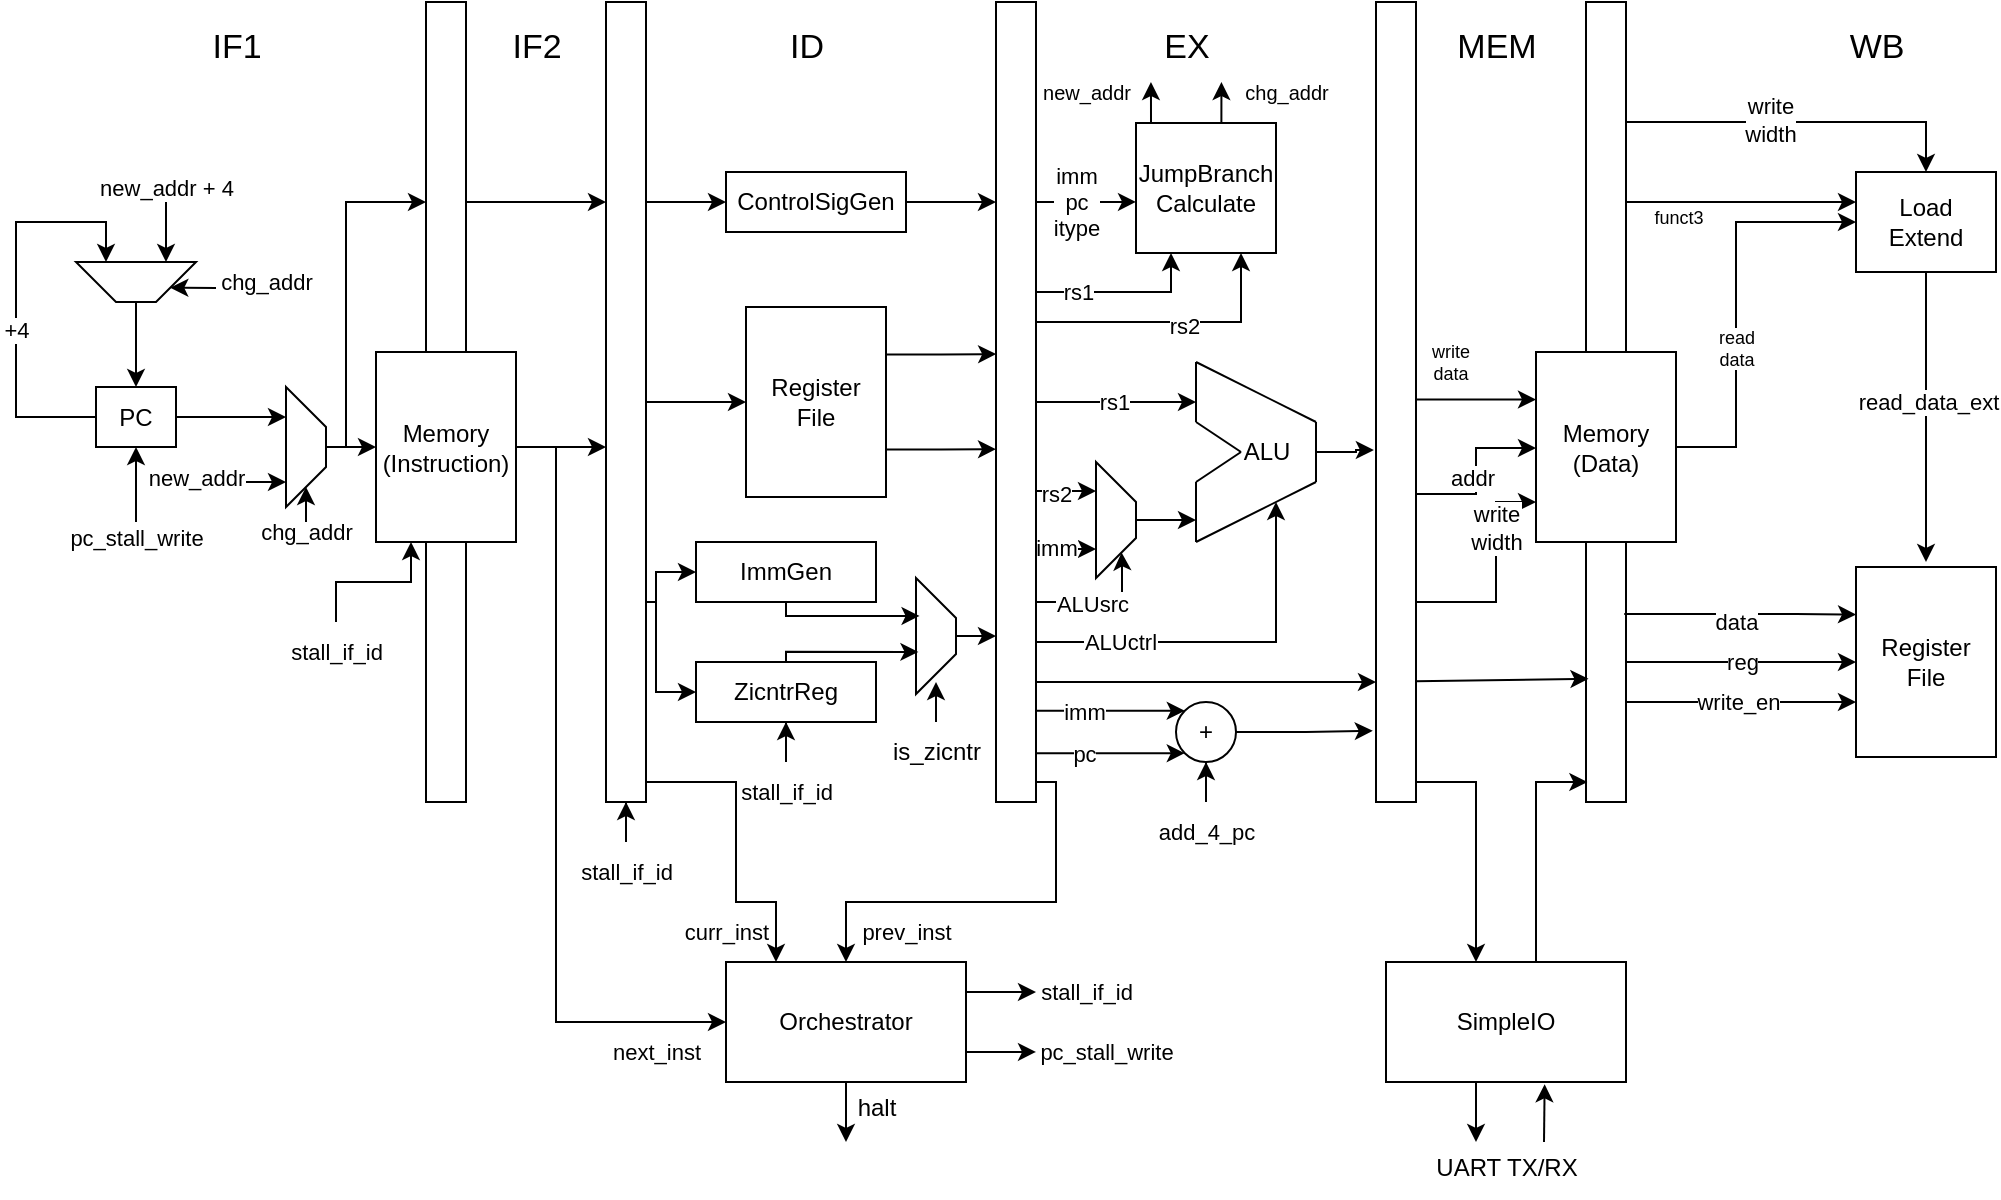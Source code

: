 <mxfile version="24.3.1" type="device" pages="2">
  <diagram name="Page-1" id="x3NtChPYdPju96cAT3KT">
    <mxGraphModel dx="1687" dy="996" grid="1" gridSize="10" guides="1" tooltips="1" connect="1" arrows="1" fold="1" page="1" pageScale="1" pageWidth="1169" pageHeight="827" math="0" shadow="0">
      <root>
        <mxCell id="0" />
        <mxCell id="1" parent="0" />
        <mxCell id="_CwGQs3CNdG5-pA4h3Yu-51" value="" style="rounded=0;whiteSpace=wrap;html=1;" parent="1" vertex="1">
          <mxGeometry x="845" y="160" width="20" height="400" as="geometry" />
        </mxCell>
        <mxCell id="ZFaw2QcTtCGu_48CeDi1-18" style="edgeStyle=orthogonalEdgeStyle;rounded=0;orthogonalLoop=1;jettySize=auto;html=1;exitX=1;exitY=0.25;exitDx=0;exitDy=0;entryX=0;entryY=0.25;entryDx=0;entryDy=0;" parent="1" source="ZFaw2QcTtCGu_48CeDi1-1" target="_CwGQs3CNdG5-pA4h3Yu-46" edge="1">
          <mxGeometry relative="1" as="geometry" />
        </mxCell>
        <mxCell id="ZFaw2QcTtCGu_48CeDi1-1" value="" style="rounded=0;whiteSpace=wrap;html=1;" parent="1" vertex="1">
          <mxGeometry x="265" y="160" width="20" height="400" as="geometry" />
        </mxCell>
        <mxCell id="_CwGQs3CNdG5-pA4h3Yu-5" style="edgeStyle=orthogonalEdgeStyle;rounded=0;orthogonalLoop=1;jettySize=auto;html=1;entryX=0.75;entryY=1;entryDx=0;entryDy=0;" parent="1" source="_CwGQs3CNdG5-pA4h3Yu-2" target="_CwGQs3CNdG5-pA4h3Yu-3" edge="1">
          <mxGeometry relative="1" as="geometry">
            <Array as="points">
              <mxPoint x="60" y="368" />
              <mxPoint x="60" y="270" />
              <mxPoint x="105" y="270" />
            </Array>
          </mxGeometry>
        </mxCell>
        <mxCell id="_CwGQs3CNdG5-pA4h3Yu-6" value="+4" style="edgeLabel;html=1;align=center;verticalAlign=middle;resizable=0;points=[];" parent="_CwGQs3CNdG5-pA4h3Yu-5" vertex="1" connectable="0">
          <mxGeometry x="-0.172" relative="1" as="geometry">
            <mxPoint as="offset" />
          </mxGeometry>
        </mxCell>
        <mxCell id="_CwGQs3CNdG5-pA4h3Yu-17" style="edgeStyle=orthogonalEdgeStyle;rounded=0;orthogonalLoop=1;jettySize=auto;html=1;entryX=0.25;entryY=1;entryDx=0;entryDy=0;" parent="1" source="_CwGQs3CNdG5-pA4h3Yu-2" target="_CwGQs3CNdG5-pA4h3Yu-15" edge="1">
          <mxGeometry relative="1" as="geometry" />
        </mxCell>
        <mxCell id="_CwGQs3CNdG5-pA4h3Yu-2" value="PC" style="rounded=0;whiteSpace=wrap;html=1;" parent="1" vertex="1">
          <mxGeometry x="100" y="352.5" width="40" height="30" as="geometry" />
        </mxCell>
        <mxCell id="_CwGQs3CNdG5-pA4h3Yu-14" style="edgeStyle=orthogonalEdgeStyle;rounded=0;orthogonalLoop=1;jettySize=auto;html=1;entryX=0.5;entryY=0;entryDx=0;entryDy=0;" parent="1" source="_CwGQs3CNdG5-pA4h3Yu-3" target="_CwGQs3CNdG5-pA4h3Yu-2" edge="1">
          <mxGeometry relative="1" as="geometry" />
        </mxCell>
        <mxCell id="_CwGQs3CNdG5-pA4h3Yu-3" value="" style="shape=trapezoid;perimeter=trapezoidPerimeter;whiteSpace=wrap;html=1;fixedSize=1;direction=west;" parent="1" vertex="1">
          <mxGeometry x="90" y="290" width="60" height="20" as="geometry" />
        </mxCell>
        <mxCell id="_CwGQs3CNdG5-pA4h3Yu-10" value="" style="endArrow=classic;html=1;rounded=0;entryX=0.25;entryY=1;entryDx=0;entryDy=0;" parent="1" target="_CwGQs3CNdG5-pA4h3Yu-3" edge="1">
          <mxGeometry width="50" height="50" relative="1" as="geometry">
            <mxPoint x="135" y="260" as="sourcePoint" />
            <mxPoint x="270" y="260" as="targetPoint" />
          </mxGeometry>
        </mxCell>
        <mxCell id="_CwGQs3CNdG5-pA4h3Yu-11" value="&lt;font style=&quot;font-size: 11px;&quot;&gt;new_addr + 4&lt;br&gt;&lt;/font&gt;" style="text;html=1;align=center;verticalAlign=middle;resizable=0;points=[];autosize=1;strokeColor=none;fillColor=none;fontSize=11;" parent="1" vertex="1">
          <mxGeometry x="90" y="238" width="90" height="30" as="geometry" />
        </mxCell>
        <mxCell id="_CwGQs3CNdG5-pA4h3Yu-12" value="" style="endArrow=classic;html=1;rounded=0;entryX=0;entryY=0.25;entryDx=0;entryDy=0;" parent="1" target="_CwGQs3CNdG5-pA4h3Yu-3" edge="1">
          <mxGeometry width="50" height="50" relative="1" as="geometry">
            <mxPoint x="160" y="303" as="sourcePoint" />
            <mxPoint x="270" y="260" as="targetPoint" />
          </mxGeometry>
        </mxCell>
        <mxCell id="_CwGQs3CNdG5-pA4h3Yu-13" value="&lt;font style=&quot;font-size: 11px;&quot;&gt;chg_addr&lt;/font&gt;" style="text;html=1;align=center;verticalAlign=middle;resizable=0;points=[];autosize=1;strokeColor=none;fillColor=none;" parent="1" vertex="1">
          <mxGeometry x="150" y="285" width="70" height="30" as="geometry" />
        </mxCell>
        <mxCell id="n6IRQ1UoZ7Farna6lcFA-17" style="edgeStyle=orthogonalEdgeStyle;rounded=0;orthogonalLoop=1;jettySize=auto;html=1;exitX=0.5;exitY=0;exitDx=0;exitDy=0;" parent="1" source="_CwGQs3CNdG5-pA4h3Yu-15" target="_CwGQs3CNdG5-pA4h3Yu-23" edge="1">
          <mxGeometry relative="1" as="geometry" />
        </mxCell>
        <mxCell id="_CwGQs3CNdG5-pA4h3Yu-15" value="" style="shape=trapezoid;perimeter=trapezoidPerimeter;whiteSpace=wrap;html=1;fixedSize=1;direction=south;" parent="1" vertex="1">
          <mxGeometry x="195" y="352.5" width="20" height="60" as="geometry" />
        </mxCell>
        <mxCell id="_CwGQs3CNdG5-pA4h3Yu-18" value="" style="endArrow=classic;html=1;rounded=0;entryX=1;entryY=0.5;entryDx=0;entryDy=0;" parent="1" target="_CwGQs3CNdG5-pA4h3Yu-15" edge="1">
          <mxGeometry width="50" height="50" relative="1" as="geometry">
            <mxPoint x="205" y="420" as="sourcePoint" />
            <mxPoint x="154.997" y="517.143" as="targetPoint" />
          </mxGeometry>
        </mxCell>
        <mxCell id="_CwGQs3CNdG5-pA4h3Yu-20" value="&lt;font style=&quot;font-size: 11px;&quot;&gt;chg_addr&lt;/font&gt;" style="text;html=1;align=center;verticalAlign=middle;resizable=0;points=[];autosize=1;strokeColor=none;fillColor=none;" parent="1" vertex="1">
          <mxGeometry x="170" y="410" width="70" height="30" as="geometry" />
        </mxCell>
        <mxCell id="_CwGQs3CNdG5-pA4h3Yu-22" value="&lt;font style=&quot;font-size: 11px;&quot;&gt;new_addr&lt;/font&gt;" style="text;html=1;align=center;verticalAlign=middle;resizable=0;points=[];autosize=1;strokeColor=none;fillColor=none;fontSize=11;" parent="1" vertex="1">
          <mxGeometry x="115" y="382.5" width="70" height="30" as="geometry" />
        </mxCell>
        <mxCell id="_CwGQs3CNdG5-pA4h3Yu-53" style="edgeStyle=orthogonalEdgeStyle;rounded=0;orthogonalLoop=1;jettySize=auto;html=1;" parent="1" source="_CwGQs3CNdG5-pA4h3Yu-23" target="_CwGQs3CNdG5-pA4h3Yu-46" edge="1">
          <mxGeometry relative="1" as="geometry">
            <Array as="points">
              <mxPoint x="370" y="383" />
              <mxPoint x="370" y="383" />
            </Array>
          </mxGeometry>
        </mxCell>
        <mxCell id="_CwGQs3CNdG5-pA4h3Yu-54" style="edgeStyle=orthogonalEdgeStyle;rounded=0;orthogonalLoop=1;jettySize=auto;html=1;exitX=1;exitY=0.5;exitDx=0;exitDy=0;entryX=0;entryY=0.5;entryDx=0;entryDy=0;" parent="1" source="_CwGQs3CNdG5-pA4h3Yu-23" target="_CwGQs3CNdG5-pA4h3Yu-52" edge="1">
          <mxGeometry relative="1" as="geometry">
            <Array as="points">
              <mxPoint x="330" y="383" />
              <mxPoint x="330" y="670" />
            </Array>
          </mxGeometry>
        </mxCell>
        <mxCell id="_CwGQs3CNdG5-pA4h3Yu-23" value="&lt;div&gt;Memory&lt;/div&gt;&lt;div&gt;(Instruction)&lt;/div&gt;" style="rounded=0;whiteSpace=wrap;html=1;" parent="1" vertex="1">
          <mxGeometry x="240" y="335" width="70" height="95" as="geometry" />
        </mxCell>
        <mxCell id="_CwGQs3CNdG5-pA4h3Yu-25" value="Register&lt;br&gt;File" style="rounded=0;whiteSpace=wrap;html=1;" parent="1" vertex="1">
          <mxGeometry x="425" y="312.5" width="70" height="95" as="geometry" />
        </mxCell>
        <mxCell id="_CwGQs3CNdG5-pA4h3Yu-26" value="ControlSigGen" style="rounded=0;whiteSpace=wrap;html=1;" parent="1" vertex="1">
          <mxGeometry x="415" y="245" width="90" height="30" as="geometry" />
        </mxCell>
        <mxCell id="_CwGQs3CNdG5-pA4h3Yu-27" value="ImmGen" style="rounded=0;whiteSpace=wrap;html=1;" parent="1" vertex="1">
          <mxGeometry x="400" y="430" width="90" height="30" as="geometry" />
        </mxCell>
        <mxCell id="_CwGQs3CNdG5-pA4h3Yu-38" value="" style="group" parent="1" vertex="1" connectable="0">
          <mxGeometry x="650" y="340" width="60" height="90" as="geometry" />
        </mxCell>
        <mxCell id="_CwGQs3CNdG5-pA4h3Yu-29" value="" style="endArrow=none;html=1;rounded=0;" parent="_CwGQs3CNdG5-pA4h3Yu-38" edge="1">
          <mxGeometry width="50" height="50" relative="1" as="geometry">
            <mxPoint x="4.263e-13" y="90" as="sourcePoint" />
            <mxPoint x="60" y="60" as="targetPoint" />
          </mxGeometry>
        </mxCell>
        <mxCell id="_CwGQs3CNdG5-pA4h3Yu-30" value="" style="endArrow=none;html=1;rounded=0;" parent="_CwGQs3CNdG5-pA4h3Yu-38" edge="1">
          <mxGeometry width="50" height="50" relative="1" as="geometry">
            <mxPoint x="60" y="30" as="sourcePoint" />
            <mxPoint as="targetPoint" />
          </mxGeometry>
        </mxCell>
        <mxCell id="_CwGQs3CNdG5-pA4h3Yu-31" value="" style="endArrow=none;html=1;rounded=0;" parent="_CwGQs3CNdG5-pA4h3Yu-38" edge="1">
          <mxGeometry width="50" height="50" relative="1" as="geometry">
            <mxPoint y="30" as="sourcePoint" />
            <mxPoint x="4.263e-13" as="targetPoint" />
          </mxGeometry>
        </mxCell>
        <mxCell id="_CwGQs3CNdG5-pA4h3Yu-32" value="" style="endArrow=none;html=1;rounded=0;" parent="_CwGQs3CNdG5-pA4h3Yu-38" edge="1">
          <mxGeometry width="50" height="50" relative="1" as="geometry">
            <mxPoint x="4.263e-13" y="90" as="sourcePoint" />
            <mxPoint x="4.263e-13" y="60" as="targetPoint" />
          </mxGeometry>
        </mxCell>
        <mxCell id="_CwGQs3CNdG5-pA4h3Yu-33" value="" style="endArrow=none;html=1;rounded=0;" parent="_CwGQs3CNdG5-pA4h3Yu-38" edge="1">
          <mxGeometry width="50" height="50" relative="1" as="geometry">
            <mxPoint x="60" y="60" as="sourcePoint" />
            <mxPoint x="60" y="30" as="targetPoint" />
          </mxGeometry>
        </mxCell>
        <mxCell id="_CwGQs3CNdG5-pA4h3Yu-34" value="" style="endArrow=none;html=1;rounded=0;" parent="_CwGQs3CNdG5-pA4h3Yu-38" edge="1">
          <mxGeometry width="50" height="50" relative="1" as="geometry">
            <mxPoint x="22.5" y="45" as="sourcePoint" />
            <mxPoint y="30" as="targetPoint" />
          </mxGeometry>
        </mxCell>
        <mxCell id="_CwGQs3CNdG5-pA4h3Yu-35" value="" style="endArrow=none;html=1;rounded=0;" parent="_CwGQs3CNdG5-pA4h3Yu-38" edge="1">
          <mxGeometry width="50" height="50" relative="1" as="geometry">
            <mxPoint y="60" as="sourcePoint" />
            <mxPoint x="22.5" y="45" as="targetPoint" />
          </mxGeometry>
        </mxCell>
        <mxCell id="_CwGQs3CNdG5-pA4h3Yu-40" value="ALU" style="text;html=1;align=center;verticalAlign=middle;resizable=0;points=[];autosize=1;strokeColor=none;fillColor=none;" parent="_CwGQs3CNdG5-pA4h3Yu-38" vertex="1">
          <mxGeometry x="10" y="30" width="50" height="30" as="geometry" />
        </mxCell>
        <mxCell id="_CwGQs3CNdG5-pA4h3Yu-39" value="" style="endArrow=classic;html=1;rounded=0;entryX=0.75;entryY=1;entryDx=0;entryDy=0;" parent="1" edge="1">
          <mxGeometry width="50" height="50" relative="1" as="geometry">
            <mxPoint x="175" y="400" as="sourcePoint" />
            <mxPoint x="195" y="400" as="targetPoint" />
          </mxGeometry>
        </mxCell>
        <mxCell id="_CwGQs3CNdG5-pA4h3Yu-79" style="edgeStyle=orthogonalEdgeStyle;rounded=0;orthogonalLoop=1;jettySize=auto;html=1;" parent="1" source="_CwGQs3CNdG5-pA4h3Yu-41" edge="1">
          <mxGeometry relative="1" as="geometry">
            <mxPoint x="650" y="419.0" as="targetPoint" />
          </mxGeometry>
        </mxCell>
        <mxCell id="_CwGQs3CNdG5-pA4h3Yu-41" value="" style="shape=trapezoid;perimeter=trapezoidPerimeter;whiteSpace=wrap;html=1;fixedSize=1;direction=south;" parent="1" vertex="1">
          <mxGeometry x="600" y="390" width="20" height="58" as="geometry" />
        </mxCell>
        <mxCell id="_CwGQs3CNdG5-pA4h3Yu-143" style="edgeStyle=orthogonalEdgeStyle;rounded=0;orthogonalLoop=1;jettySize=auto;html=1;exitX=0.25;exitY=0;exitDx=0;exitDy=0;" parent="1" source="_CwGQs3CNdG5-pA4h3Yu-42" edge="1">
          <mxGeometry relative="1" as="geometry">
            <mxPoint x="627.476" y="200" as="targetPoint" />
          </mxGeometry>
        </mxCell>
        <mxCell id="_CwGQs3CNdG5-pA4h3Yu-144" style="edgeStyle=orthogonalEdgeStyle;rounded=0;orthogonalLoop=1;jettySize=auto;html=1;exitX=0.75;exitY=0;exitDx=0;exitDy=0;" parent="1" source="_CwGQs3CNdG5-pA4h3Yu-42" edge="1">
          <mxGeometry relative="1" as="geometry">
            <mxPoint x="662.714" y="200" as="targetPoint" />
          </mxGeometry>
        </mxCell>
        <mxCell id="_CwGQs3CNdG5-pA4h3Yu-42" value="JumpBranch&lt;br&gt;Calculate" style="rounded=0;whiteSpace=wrap;html=1;" parent="1" vertex="1">
          <mxGeometry x="620" y="220.5" width="70" height="65" as="geometry" />
        </mxCell>
        <mxCell id="_CwGQs3CNdG5-pA4h3Yu-44" value="Memory&lt;div&gt;(Data)&lt;/div&gt;" style="rounded=0;whiteSpace=wrap;html=1;" parent="1" vertex="1">
          <mxGeometry x="820" y="335" width="70" height="95" as="geometry" />
        </mxCell>
        <mxCell id="_CwGQs3CNdG5-pA4h3Yu-45" value="Register&lt;br&gt;File" style="rounded=0;whiteSpace=wrap;html=1;" parent="1" vertex="1">
          <mxGeometry x="980" y="442.5" width="70" height="95" as="geometry" />
        </mxCell>
        <mxCell id="_CwGQs3CNdG5-pA4h3Yu-62" style="edgeStyle=orthogonalEdgeStyle;rounded=0;orthogonalLoop=1;jettySize=auto;html=1;" parent="1" source="_CwGQs3CNdG5-pA4h3Yu-46" target="_CwGQs3CNdG5-pA4h3Yu-52" edge="1">
          <mxGeometry relative="1" as="geometry">
            <Array as="points">
              <mxPoint x="420" y="550" />
              <mxPoint x="420" y="610" />
              <mxPoint x="440" y="610" />
            </Array>
          </mxGeometry>
        </mxCell>
        <mxCell id="ZFaw2QcTtCGu_48CeDi1-19" style="edgeStyle=orthogonalEdgeStyle;rounded=0;orthogonalLoop=1;jettySize=auto;html=1;exitX=1;exitY=0.25;exitDx=0;exitDy=0;entryX=0;entryY=0.5;entryDx=0;entryDy=0;" parent="1" source="_CwGQs3CNdG5-pA4h3Yu-46" target="_CwGQs3CNdG5-pA4h3Yu-26" edge="1">
          <mxGeometry relative="1" as="geometry" />
        </mxCell>
        <mxCell id="ZFaw2QcTtCGu_48CeDi1-20" style="edgeStyle=orthogonalEdgeStyle;rounded=0;orthogonalLoop=1;jettySize=auto;html=1;exitX=1;exitY=0.5;exitDx=0;exitDy=0;" parent="1" source="_CwGQs3CNdG5-pA4h3Yu-46" target="_CwGQs3CNdG5-pA4h3Yu-25" edge="1">
          <mxGeometry relative="1" as="geometry" />
        </mxCell>
        <mxCell id="ZFaw2QcTtCGu_48CeDi1-24" style="edgeStyle=orthogonalEdgeStyle;rounded=0;orthogonalLoop=1;jettySize=auto;html=1;exitX=1;exitY=0.75;exitDx=0;exitDy=0;" parent="1" source="_CwGQs3CNdG5-pA4h3Yu-46" target="_CwGQs3CNdG5-pA4h3Yu-27" edge="1">
          <mxGeometry relative="1" as="geometry">
            <Array as="points">
              <mxPoint x="380" y="460" />
              <mxPoint x="380" y="445" />
            </Array>
          </mxGeometry>
        </mxCell>
        <mxCell id="ZFaw2QcTtCGu_48CeDi1-25" style="edgeStyle=orthogonalEdgeStyle;rounded=0;orthogonalLoop=1;jettySize=auto;html=1;exitX=1;exitY=0.75;exitDx=0;exitDy=0;entryX=0;entryY=0.5;entryDx=0;entryDy=0;" parent="1" source="_CwGQs3CNdG5-pA4h3Yu-46" target="ZFaw2QcTtCGu_48CeDi1-7" edge="1">
          <mxGeometry relative="1" as="geometry">
            <Array as="points">
              <mxPoint x="380" y="460" />
              <mxPoint x="380" y="505" />
            </Array>
          </mxGeometry>
        </mxCell>
        <mxCell id="_CwGQs3CNdG5-pA4h3Yu-46" value="" style="rounded=0;whiteSpace=wrap;html=1;" parent="1" vertex="1">
          <mxGeometry x="355" y="160" width="20" height="400" as="geometry" />
        </mxCell>
        <mxCell id="_CwGQs3CNdG5-pA4h3Yu-73" style="edgeStyle=orthogonalEdgeStyle;rounded=0;orthogonalLoop=1;jettySize=auto;html=1;" parent="1" source="_CwGQs3CNdG5-pA4h3Yu-47" edge="1">
          <mxGeometry relative="1" as="geometry">
            <mxPoint x="650" y="360" as="targetPoint" />
          </mxGeometry>
        </mxCell>
        <mxCell id="_CwGQs3CNdG5-pA4h3Yu-94" value="rs1" style="edgeLabel;html=1;align=center;verticalAlign=middle;resizable=0;points=[];" parent="_CwGQs3CNdG5-pA4h3Yu-73" vertex="1" connectable="0">
          <mxGeometry x="-0.044" relative="1" as="geometry">
            <mxPoint as="offset" />
          </mxGeometry>
        </mxCell>
        <mxCell id="_CwGQs3CNdG5-pA4h3Yu-77" style="edgeStyle=orthogonalEdgeStyle;rounded=0;orthogonalLoop=1;jettySize=auto;html=1;entryX=0.25;entryY=1;entryDx=0;entryDy=0;" parent="1" source="_CwGQs3CNdG5-pA4h3Yu-47" target="_CwGQs3CNdG5-pA4h3Yu-41" edge="1">
          <mxGeometry relative="1" as="geometry">
            <Array as="points">
              <mxPoint x="580" y="405" />
            </Array>
          </mxGeometry>
        </mxCell>
        <mxCell id="_CwGQs3CNdG5-pA4h3Yu-95" value="rs2" style="edgeLabel;html=1;align=center;verticalAlign=middle;resizable=0;points=[];" parent="_CwGQs3CNdG5-pA4h3Yu-77" vertex="1" connectable="0">
          <mxGeometry x="-0.321" y="-1" relative="1" as="geometry">
            <mxPoint as="offset" />
          </mxGeometry>
        </mxCell>
        <mxCell id="_CwGQs3CNdG5-pA4h3Yu-78" style="edgeStyle=orthogonalEdgeStyle;rounded=0;orthogonalLoop=1;jettySize=auto;html=1;entryX=0.75;entryY=1;entryDx=0;entryDy=0;" parent="1" source="_CwGQs3CNdG5-pA4h3Yu-47" target="_CwGQs3CNdG5-pA4h3Yu-41" edge="1">
          <mxGeometry relative="1" as="geometry">
            <Array as="points">
              <mxPoint x="580" y="434" />
            </Array>
          </mxGeometry>
        </mxCell>
        <mxCell id="_CwGQs3CNdG5-pA4h3Yu-97" value="imm" style="edgeLabel;html=1;align=center;verticalAlign=middle;resizable=0;points=[];" parent="_CwGQs3CNdG5-pA4h3Yu-78" vertex="1" connectable="0">
          <mxGeometry x="-0.321" y="1" relative="1" as="geometry">
            <mxPoint as="offset" />
          </mxGeometry>
        </mxCell>
        <mxCell id="_CwGQs3CNdG5-pA4h3Yu-80" style="edgeStyle=orthogonalEdgeStyle;rounded=0;orthogonalLoop=1;jettySize=auto;html=1;exitX=1;exitY=0.75;exitDx=0;exitDy=0;entryX=1;entryY=0.25;entryDx=0;entryDy=0;" parent="1" source="_CwGQs3CNdG5-pA4h3Yu-47" target="_CwGQs3CNdG5-pA4h3Yu-41" edge="1">
          <mxGeometry relative="1" as="geometry">
            <Array as="points">
              <mxPoint x="613" y="460" />
              <mxPoint x="613" y="440" />
              <mxPoint x="613" y="440" />
            </Array>
          </mxGeometry>
        </mxCell>
        <mxCell id="_CwGQs3CNdG5-pA4h3Yu-99" value="ALUsrc" style="edgeLabel;html=1;align=center;verticalAlign=middle;resizable=0;points=[];" parent="_CwGQs3CNdG5-pA4h3Yu-80" vertex="1" connectable="0">
          <mxGeometry x="-0.593" y="-1" relative="1" as="geometry">
            <mxPoint x="14" as="offset" />
          </mxGeometry>
        </mxCell>
        <mxCell id="_CwGQs3CNdG5-pA4h3Yu-82" style="edgeStyle=orthogonalEdgeStyle;rounded=0;orthogonalLoop=1;jettySize=auto;html=1;exitX=1;exitY=0.75;exitDx=0;exitDy=0;" parent="1" source="_CwGQs3CNdG5-pA4h3Yu-47" edge="1">
          <mxGeometry relative="1" as="geometry">
            <mxPoint x="690" y="410" as="targetPoint" />
            <Array as="points">
              <mxPoint x="560" y="480" />
              <mxPoint x="690" y="480" />
            </Array>
          </mxGeometry>
        </mxCell>
        <mxCell id="_CwGQs3CNdG5-pA4h3Yu-100" value="ALUctrl" style="edgeLabel;html=1;align=center;verticalAlign=middle;resizable=0;points=[];" parent="_CwGQs3CNdG5-pA4h3Yu-82" vertex="1" connectable="0">
          <mxGeometry x="-0.659" relative="1" as="geometry">
            <mxPoint x="43" as="offset" />
          </mxGeometry>
        </mxCell>
        <mxCell id="_CwGQs3CNdG5-pA4h3Yu-83" style="edgeStyle=orthogonalEdgeStyle;rounded=0;orthogonalLoop=1;jettySize=auto;html=1;exitX=1;exitY=0.75;exitDx=0;exitDy=0;entryX=0;entryY=0;entryDx=0;entryDy=0;" parent="1" source="_CwGQs3CNdG5-pA4h3Yu-47" target="_CwGQs3CNdG5-pA4h3Yu-50" edge="1">
          <mxGeometry relative="1" as="geometry">
            <Array as="points">
              <mxPoint x="560" y="514" />
            </Array>
          </mxGeometry>
        </mxCell>
        <mxCell id="_CwGQs3CNdG5-pA4h3Yu-101" value="imm" style="edgeLabel;html=1;align=center;verticalAlign=middle;resizable=0;points=[];" parent="_CwGQs3CNdG5-pA4h3Yu-83" vertex="1" connectable="0">
          <mxGeometry x="0.324" relative="1" as="geometry">
            <mxPoint as="offset" />
          </mxGeometry>
        </mxCell>
        <mxCell id="_CwGQs3CNdG5-pA4h3Yu-84" style="edgeStyle=orthogonalEdgeStyle;rounded=0;orthogonalLoop=1;jettySize=auto;html=1;exitX=1;exitY=0.75;exitDx=0;exitDy=0;entryX=0;entryY=1;entryDx=0;entryDy=0;" parent="1" source="_CwGQs3CNdG5-pA4h3Yu-47" target="_CwGQs3CNdG5-pA4h3Yu-50" edge="1">
          <mxGeometry relative="1" as="geometry">
            <Array as="points">
              <mxPoint x="560" y="536" />
            </Array>
          </mxGeometry>
        </mxCell>
        <mxCell id="_CwGQs3CNdG5-pA4h3Yu-102" value="pc" style="edgeLabel;html=1;align=center;verticalAlign=middle;resizable=0;points=[];" parent="_CwGQs3CNdG5-pA4h3Yu-84" vertex="1" connectable="0">
          <mxGeometry x="0.352" relative="1" as="geometry">
            <mxPoint x="4" as="offset" />
          </mxGeometry>
        </mxCell>
        <mxCell id="_CwGQs3CNdG5-pA4h3Yu-89" style="edgeStyle=orthogonalEdgeStyle;rounded=0;orthogonalLoop=1;jettySize=auto;html=1;exitX=1;exitY=0.25;exitDx=0;exitDy=0;entryX=0.25;entryY=1;entryDx=0;entryDy=0;" parent="1" source="_CwGQs3CNdG5-pA4h3Yu-47" target="_CwGQs3CNdG5-pA4h3Yu-42" edge="1">
          <mxGeometry relative="1" as="geometry">
            <Array as="points">
              <mxPoint x="560" y="305" />
              <mxPoint x="628" y="305" />
            </Array>
          </mxGeometry>
        </mxCell>
        <mxCell id="_CwGQs3CNdG5-pA4h3Yu-92" value="rs1" style="edgeLabel;html=1;align=center;verticalAlign=middle;resizable=0;points=[];" parent="_CwGQs3CNdG5-pA4h3Yu-89" vertex="1" connectable="0">
          <mxGeometry x="0.13" relative="1" as="geometry">
            <mxPoint as="offset" />
          </mxGeometry>
        </mxCell>
        <mxCell id="_CwGQs3CNdG5-pA4h3Yu-90" value="" style="edgeStyle=orthogonalEdgeStyle;rounded=0;orthogonalLoop=1;jettySize=auto;html=1;exitX=1;exitY=0.25;exitDx=0;exitDy=0;entryX=0.75;entryY=1;entryDx=0;entryDy=0;" parent="1" source="_CwGQs3CNdG5-pA4h3Yu-47" target="_CwGQs3CNdG5-pA4h3Yu-42" edge="1">
          <mxGeometry relative="1" as="geometry">
            <Array as="points">
              <mxPoint x="560" y="320" />
              <mxPoint x="663" y="320" />
            </Array>
          </mxGeometry>
        </mxCell>
        <mxCell id="_CwGQs3CNdG5-pA4h3Yu-93" value="rs2" style="edgeLabel;html=1;align=center;verticalAlign=middle;resizable=0;points=[];" parent="_CwGQs3CNdG5-pA4h3Yu-90" vertex="1" connectable="0">
          <mxGeometry x="0.378" y="-2" relative="1" as="geometry">
            <mxPoint x="4" as="offset" />
          </mxGeometry>
        </mxCell>
        <mxCell id="_CwGQs3CNdG5-pA4h3Yu-47" value="" style="rounded=0;whiteSpace=wrap;html=1;" parent="1" vertex="1">
          <mxGeometry x="550" y="160" width="20" height="400" as="geometry" />
        </mxCell>
        <mxCell id="_CwGQs3CNdG5-pA4h3Yu-104" style="edgeStyle=orthogonalEdgeStyle;rounded=0;orthogonalLoop=1;jettySize=auto;html=1;exitX=1;exitY=0.75;exitDx=0;exitDy=0;" parent="1" source="_CwGQs3CNdG5-pA4h3Yu-48" target="_CwGQs3CNdG5-pA4h3Yu-44" edge="1">
          <mxGeometry relative="1" as="geometry">
            <Array as="points">
              <mxPoint x="800" y="460" />
              <mxPoint x="800" y="410" />
            </Array>
          </mxGeometry>
        </mxCell>
        <mxCell id="_CwGQs3CNdG5-pA4h3Yu-117" value="write&lt;br&gt;width" style="edgeLabel;html=1;align=center;verticalAlign=middle;resizable=0;points=[];" parent="_CwGQs3CNdG5-pA4h3Yu-104" vertex="1" connectable="0">
          <mxGeometry x="0.6" y="2" relative="1" as="geometry">
            <mxPoint x="2" y="11" as="offset" />
          </mxGeometry>
        </mxCell>
        <mxCell id="_CwGQs3CNdG5-pA4h3Yu-108" style="edgeStyle=orthogonalEdgeStyle;rounded=0;orthogonalLoop=1;jettySize=auto;html=1;entryX=0;entryY=0.25;entryDx=0;entryDy=0;" parent="1" source="_CwGQs3CNdG5-pA4h3Yu-48" target="_CwGQs3CNdG5-pA4h3Yu-44" edge="1">
          <mxGeometry relative="1" as="geometry">
            <Array as="points">
              <mxPoint x="780" y="359" />
            </Array>
          </mxGeometry>
        </mxCell>
        <mxCell id="_CwGQs3CNdG5-pA4h3Yu-110" value="write&lt;br style=&quot;font-size: 9px;&quot;&gt;data" style="edgeLabel;html=1;align=center;verticalAlign=middle;resizable=0;points=[];fontSize=9;" parent="_CwGQs3CNdG5-pA4h3Yu-108" vertex="1" connectable="0">
          <mxGeometry x="-0.533" y="2" relative="1" as="geometry">
            <mxPoint x="3" y="-17" as="offset" />
          </mxGeometry>
        </mxCell>
        <mxCell id="_CwGQs3CNdG5-pA4h3Yu-109" style="edgeStyle=orthogonalEdgeStyle;rounded=0;orthogonalLoop=1;jettySize=auto;html=1;" parent="1" source="_CwGQs3CNdG5-pA4h3Yu-48" target="_CwGQs3CNdG5-pA4h3Yu-44" edge="1">
          <mxGeometry relative="1" as="geometry">
            <Array as="points">
              <mxPoint x="790" y="406" />
              <mxPoint x="790" y="383" />
            </Array>
          </mxGeometry>
        </mxCell>
        <mxCell id="_CwGQs3CNdG5-pA4h3Yu-111" value="addr" style="edgeLabel;html=1;align=center;verticalAlign=middle;resizable=0;points=[];" parent="_CwGQs3CNdG5-pA4h3Yu-109" vertex="1" connectable="0">
          <mxGeometry x="-0.089" y="2" relative="1" as="geometry">
            <mxPoint as="offset" />
          </mxGeometry>
        </mxCell>
        <mxCell id="n6IRQ1UoZ7Farna6lcFA-4" style="edgeStyle=orthogonalEdgeStyle;rounded=0;orthogonalLoop=1;jettySize=auto;html=1;" parent="1" source="_CwGQs3CNdG5-pA4h3Yu-51" target="n6IRQ1UoZ7Farna6lcFA-1" edge="1">
          <mxGeometry relative="1" as="geometry">
            <Array as="points">
              <mxPoint x="1015" y="220" />
            </Array>
            <mxPoint x="811.16" y="142.6" as="sourcePoint" />
            <mxPoint x="1065" y="168" as="targetPoint" />
          </mxGeometry>
        </mxCell>
        <mxCell id="n6IRQ1UoZ7Farna6lcFA-8" value="write&lt;br&gt;width" style="edgeLabel;html=1;align=center;verticalAlign=middle;resizable=0;points=[];" parent="n6IRQ1UoZ7Farna6lcFA-4" vertex="1" connectable="0">
          <mxGeometry x="-0.183" y="1" relative="1" as="geometry">
            <mxPoint as="offset" />
          </mxGeometry>
        </mxCell>
        <mxCell id="n6IRQ1UoZ7Farna6lcFA-11" style="edgeStyle=orthogonalEdgeStyle;rounded=0;orthogonalLoop=1;jettySize=auto;html=1;" parent="1" source="_CwGQs3CNdG5-pA4h3Yu-51" target="n6IRQ1UoZ7Farna6lcFA-1" edge="1">
          <mxGeometry relative="1" as="geometry">
            <mxPoint x="930" y="150.0" as="sourcePoint" />
            <mxPoint x="1150" y="160" as="targetPoint" />
            <Array as="points">
              <mxPoint x="920" y="260" />
              <mxPoint x="920" y="260" />
            </Array>
          </mxGeometry>
        </mxCell>
        <mxCell id="n6IRQ1UoZ7Farna6lcFA-12" value="funct3" style="edgeLabel;html=1;align=center;verticalAlign=middle;resizable=0;points=[];fontSize=9;" parent="n6IRQ1UoZ7Farna6lcFA-11" vertex="1" connectable="0">
          <mxGeometry x="-0.547" y="1" relative="1" as="geometry">
            <mxPoint y="9" as="offset" />
          </mxGeometry>
        </mxCell>
        <mxCell id="ZFaw2QcTtCGu_48CeDi1-45" style="edgeStyle=orthogonalEdgeStyle;rounded=0;orthogonalLoop=1;jettySize=auto;html=1;" parent="1" source="_CwGQs3CNdG5-pA4h3Yu-48" target="ZFaw2QcTtCGu_48CeDi1-44" edge="1">
          <mxGeometry relative="1" as="geometry">
            <Array as="points">
              <mxPoint x="790" y="550" />
            </Array>
          </mxGeometry>
        </mxCell>
        <mxCell id="_CwGQs3CNdG5-pA4h3Yu-48" value="" style="rounded=0;whiteSpace=wrap;html=1;" parent="1" vertex="1">
          <mxGeometry x="740" y="160" width="20" height="400" as="geometry" />
        </mxCell>
        <mxCell id="_CwGQs3CNdG5-pA4h3Yu-50" value="+" style="ellipse;whiteSpace=wrap;html=1;aspect=fixed;" parent="1" vertex="1">
          <mxGeometry x="640" y="510" width="30" height="30" as="geometry" />
        </mxCell>
        <mxCell id="_CwGQs3CNdG5-pA4h3Yu-112" style="edgeStyle=orthogonalEdgeStyle;rounded=0;orthogonalLoop=1;jettySize=auto;html=1;" parent="1" source="_CwGQs3CNdG5-pA4h3Yu-51" target="_CwGQs3CNdG5-pA4h3Yu-45" edge="1">
          <mxGeometry relative="1" as="geometry">
            <Array as="points">
              <mxPoint x="950" y="510" />
              <mxPoint x="950" y="510" />
            </Array>
          </mxGeometry>
        </mxCell>
        <mxCell id="_CwGQs3CNdG5-pA4h3Yu-113" value="write_en" style="edgeLabel;html=1;align=center;verticalAlign=middle;resizable=0;points=[];" parent="_CwGQs3CNdG5-pA4h3Yu-112" vertex="1" connectable="0">
          <mxGeometry x="-0.053" y="1" relative="1" as="geometry">
            <mxPoint x="1" y="1" as="offset" />
          </mxGeometry>
        </mxCell>
        <mxCell id="_CwGQs3CNdG5-pA4h3Yu-114" style="edgeStyle=orthogonalEdgeStyle;rounded=0;orthogonalLoop=1;jettySize=auto;html=1;" parent="1" source="_CwGQs3CNdG5-pA4h3Yu-51" edge="1">
          <mxGeometry relative="1" as="geometry">
            <Array as="points">
              <mxPoint x="980" y="490" />
            </Array>
            <mxPoint x="980" y="490" as="targetPoint" />
          </mxGeometry>
        </mxCell>
        <mxCell id="_CwGQs3CNdG5-pA4h3Yu-115" value="reg" style="edgeLabel;html=1;align=center;verticalAlign=middle;resizable=0;points=[];" parent="_CwGQs3CNdG5-pA4h3Yu-114" vertex="1" connectable="0">
          <mxGeometry x="0.0" y="-1" relative="1" as="geometry">
            <mxPoint y="-1" as="offset" />
          </mxGeometry>
        </mxCell>
        <mxCell id="_CwGQs3CNdG5-pA4h3Yu-122" style="edgeStyle=orthogonalEdgeStyle;rounded=0;orthogonalLoop=1;jettySize=auto;html=1;entryX=0;entryY=0.25;entryDx=0;entryDy=0;exitX=0.956;exitY=0.765;exitDx=0;exitDy=0;exitPerimeter=0;" parent="1" source="_CwGQs3CNdG5-pA4h3Yu-51" target="_CwGQs3CNdG5-pA4h3Yu-45" edge="1">
          <mxGeometry relative="1" as="geometry">
            <mxPoint x="1000" y="360" as="targetPoint" />
            <Array as="points">
              <mxPoint x="950" y="466" />
              <mxPoint x="950" y="466" />
            </Array>
          </mxGeometry>
        </mxCell>
        <mxCell id="_CwGQs3CNdG5-pA4h3Yu-123" value="data" style="edgeLabel;html=1;align=center;verticalAlign=middle;resizable=0;points=[];" parent="_CwGQs3CNdG5-pA4h3Yu-122" vertex="1" connectable="0">
          <mxGeometry x="-0.035" y="1" relative="1" as="geometry">
            <mxPoint y="5" as="offset" />
          </mxGeometry>
        </mxCell>
        <mxCell id="_CwGQs3CNdG5-pA4h3Yu-120" style="edgeStyle=orthogonalEdgeStyle;rounded=0;orthogonalLoop=1;jettySize=auto;html=1;" parent="1" source="_CwGQs3CNdG5-pA4h3Yu-52" edge="1">
          <mxGeometry relative="1" as="geometry">
            <mxPoint x="475" y="730" as="targetPoint" />
          </mxGeometry>
        </mxCell>
        <mxCell id="RhCOx3ZzH4XK4ioT9CGd-4" style="edgeStyle=orthogonalEdgeStyle;rounded=0;orthogonalLoop=1;jettySize=auto;html=1;exitX=1;exitY=0.25;exitDx=0;exitDy=0;" parent="1" source="_CwGQs3CNdG5-pA4h3Yu-52" edge="1">
          <mxGeometry relative="1" as="geometry">
            <mxPoint x="570.0" y="655.31" as="targetPoint" />
          </mxGeometry>
        </mxCell>
        <mxCell id="RhCOx3ZzH4XK4ioT9CGd-5" style="edgeStyle=orthogonalEdgeStyle;rounded=0;orthogonalLoop=1;jettySize=auto;html=1;exitX=1;exitY=0.75;exitDx=0;exitDy=0;" parent="1" source="_CwGQs3CNdG5-pA4h3Yu-52" edge="1">
          <mxGeometry relative="1" as="geometry">
            <mxPoint x="570.0" y="684.966" as="targetPoint" />
          </mxGeometry>
        </mxCell>
        <mxCell id="_CwGQs3CNdG5-pA4h3Yu-52" value="Orchestrator" style="rounded=0;whiteSpace=wrap;html=1;" parent="1" vertex="1">
          <mxGeometry x="415" y="640" width="120" height="60" as="geometry" />
        </mxCell>
        <mxCell id="ZFaw2QcTtCGu_48CeDi1-17" style="edgeStyle=orthogonalEdgeStyle;rounded=0;orthogonalLoop=1;jettySize=auto;html=1;entryX=0.5;entryY=1;entryDx=0;entryDy=0;" parent="1" source="_CwGQs3CNdG5-pA4h3Yu-56" target="_CwGQs3CNdG5-pA4h3Yu-46" edge="1">
          <mxGeometry relative="1" as="geometry" />
        </mxCell>
        <mxCell id="_CwGQs3CNdG5-pA4h3Yu-56" value="&lt;font style=&quot;font-size: 11px;&quot;&gt;stall_if_id&lt;/font&gt;" style="text;html=1;align=center;verticalAlign=middle;resizable=0;points=[];autosize=1;strokeColor=none;fillColor=none;" parent="1" vertex="1">
          <mxGeometry x="330" y="580" width="70" height="30" as="geometry" />
        </mxCell>
        <mxCell id="_CwGQs3CNdG5-pA4h3Yu-64" value="&lt;font style=&quot;font-size: 11px;&quot;&gt;curr_inst&lt;/font&gt;" style="text;html=1;align=center;verticalAlign=middle;resizable=0;points=[];autosize=1;strokeColor=none;fillColor=none;" parent="1" vertex="1">
          <mxGeometry x="380" y="610" width="70" height="30" as="geometry" />
        </mxCell>
        <mxCell id="_CwGQs3CNdG5-pA4h3Yu-75" style="edgeStyle=orthogonalEdgeStyle;rounded=0;orthogonalLoop=1;jettySize=auto;html=1;entryX=0;entryY=0.25;entryDx=0;entryDy=0;" parent="1" source="_CwGQs3CNdG5-pA4h3Yu-26" target="_CwGQs3CNdG5-pA4h3Yu-47" edge="1">
          <mxGeometry relative="1" as="geometry">
            <mxPoint x="515" y="270" as="targetPoint" />
          </mxGeometry>
        </mxCell>
        <mxCell id="_CwGQs3CNdG5-pA4h3Yu-85" style="edgeStyle=orthogonalEdgeStyle;rounded=0;orthogonalLoop=1;jettySize=auto;html=1;entryX=-0.08;entryY=0.911;entryDx=0;entryDy=0;entryPerimeter=0;" parent="1" source="_CwGQs3CNdG5-pA4h3Yu-50" target="_CwGQs3CNdG5-pA4h3Yu-48" edge="1">
          <mxGeometry relative="1" as="geometry" />
        </mxCell>
        <mxCell id="_CwGQs3CNdG5-pA4h3Yu-88" style="edgeStyle=orthogonalEdgeStyle;rounded=0;orthogonalLoop=1;jettySize=auto;html=1;exitX=1;exitY=0.25;exitDx=0;exitDy=0;entryX=0;entryY=0.607;entryDx=0;entryDy=0;entryPerimeter=0;" parent="1" source="_CwGQs3CNdG5-pA4h3Yu-47" target="_CwGQs3CNdG5-pA4h3Yu-42" edge="1">
          <mxGeometry relative="1" as="geometry" />
        </mxCell>
        <mxCell id="_CwGQs3CNdG5-pA4h3Yu-91" value="imm&lt;br&gt;pc&lt;br&gt;itype" style="edgeLabel;html=1;align=center;verticalAlign=middle;resizable=0;points=[];" parent="_CwGQs3CNdG5-pA4h3Yu-88" vertex="1" connectable="0">
          <mxGeometry x="-0.289" y="3" relative="1" as="geometry">
            <mxPoint x="2" y="3" as="offset" />
          </mxGeometry>
        </mxCell>
        <mxCell id="_CwGQs3CNdG5-pA4h3Yu-98" value="" style="endArrow=classic;html=1;rounded=0;exitX=1.003;exitY=0.85;exitDx=0;exitDy=0;exitPerimeter=0;" parent="1" source="_CwGQs3CNdG5-pA4h3Yu-47" edge="1">
          <mxGeometry width="50" height="50" relative="1" as="geometry">
            <mxPoint x="580" y="500" as="sourcePoint" />
            <mxPoint x="740" y="500" as="targetPoint" />
          </mxGeometry>
        </mxCell>
        <mxCell id="_CwGQs3CNdG5-pA4h3Yu-103" value="" style="endArrow=classic;html=1;rounded=0;exitX=0.984;exitY=0.849;exitDx=0;exitDy=0;exitPerimeter=0;entryX=0.062;entryY=0.846;entryDx=0;entryDy=0;entryPerimeter=0;" parent="1" source="_CwGQs3CNdG5-pA4h3Yu-48" target="_CwGQs3CNdG5-pA4h3Yu-51" edge="1">
          <mxGeometry width="50" height="50" relative="1" as="geometry">
            <mxPoint x="800" y="510" as="sourcePoint" />
            <mxPoint x="850" y="460" as="targetPoint" />
          </mxGeometry>
        </mxCell>
        <mxCell id="_CwGQs3CNdG5-pA4h3Yu-105" style="edgeStyle=orthogonalEdgeStyle;rounded=0;orthogonalLoop=1;jettySize=auto;html=1;" parent="1" source="_CwGQs3CNdG5-pA4h3Yu-44" target="n6IRQ1UoZ7Farna6lcFA-1" edge="1">
          <mxGeometry relative="1" as="geometry">
            <Array as="points">
              <mxPoint x="920" y="383" />
              <mxPoint x="920" y="270" />
            </Array>
          </mxGeometry>
        </mxCell>
        <mxCell id="_CwGQs3CNdG5-pA4h3Yu-106" value="read&lt;br style=&quot;font-size: 9px;&quot;&gt;data" style="edgeLabel;html=1;align=center;verticalAlign=middle;resizable=0;points=[];fontSize=9;" parent="_CwGQs3CNdG5-pA4h3Yu-105" vertex="1" connectable="0">
          <mxGeometry x="-0.217" relative="1" as="geometry">
            <mxPoint as="offset" />
          </mxGeometry>
        </mxCell>
        <mxCell id="_CwGQs3CNdG5-pA4h3Yu-121" value="halt" style="text;html=1;align=center;verticalAlign=middle;resizable=0;points=[];autosize=1;strokeColor=none;fillColor=none;" parent="1" vertex="1">
          <mxGeometry x="470" y="698" width="40" height="30" as="geometry" />
        </mxCell>
        <mxCell id="_CwGQs3CNdG5-pA4h3Yu-124" value="&lt;font style=&quot;font-size: 17px;&quot;&gt;IF1&lt;/font&gt;" style="text;html=1;align=center;verticalAlign=middle;resizable=0;points=[];autosize=1;strokeColor=none;fillColor=none;" parent="1" vertex="1">
          <mxGeometry x="145" y="168" width="50" height="30" as="geometry" />
        </mxCell>
        <mxCell id="_CwGQs3CNdG5-pA4h3Yu-125" value="&lt;font style=&quot;font-size: 17px;&quot;&gt;ID&lt;/font&gt;" style="text;html=1;align=center;verticalAlign=middle;resizable=0;points=[];autosize=1;strokeColor=none;fillColor=none;" parent="1" vertex="1">
          <mxGeometry x="435" y="168" width="40" height="30" as="geometry" />
        </mxCell>
        <mxCell id="_CwGQs3CNdG5-pA4h3Yu-126" value="&lt;font style=&quot;font-size: 17px;&quot;&gt;EX&lt;/font&gt;" style="text;html=1;align=center;verticalAlign=middle;resizable=0;points=[];autosize=1;strokeColor=none;fillColor=none;" parent="1" vertex="1">
          <mxGeometry x="620" y="168" width="50" height="30" as="geometry" />
        </mxCell>
        <mxCell id="_CwGQs3CNdG5-pA4h3Yu-127" value="&lt;font style=&quot;font-size: 17px;&quot;&gt;MEM&lt;/font&gt;" style="text;html=1;align=center;verticalAlign=middle;resizable=0;points=[];autosize=1;strokeColor=none;fillColor=none;" parent="1" vertex="1">
          <mxGeometry x="770" y="168" width="60" height="30" as="geometry" />
        </mxCell>
        <mxCell id="_CwGQs3CNdG5-pA4h3Yu-128" value="&lt;font style=&quot;font-size: 17px;&quot;&gt;WB&lt;/font&gt;" style="text;html=1;align=center;verticalAlign=middle;resizable=0;points=[];autosize=1;strokeColor=none;fillColor=none;" parent="1" vertex="1">
          <mxGeometry x="965" y="168" width="50" height="30" as="geometry" />
        </mxCell>
        <mxCell id="_CwGQs3CNdG5-pA4h3Yu-129" style="edgeStyle=orthogonalEdgeStyle;rounded=0;orthogonalLoop=1;jettySize=auto;html=1;" parent="1" source="_CwGQs3CNdG5-pA4h3Yu-47" target="_CwGQs3CNdG5-pA4h3Yu-52" edge="1">
          <mxGeometry relative="1" as="geometry">
            <Array as="points">
              <mxPoint x="580" y="550" />
              <mxPoint x="580" y="610" />
              <mxPoint x="475" y="610" />
            </Array>
          </mxGeometry>
        </mxCell>
        <mxCell id="_CwGQs3CNdG5-pA4h3Yu-130" value="&lt;font style=&quot;font-size: 11px;&quot;&gt;prev_inst&lt;/font&gt;" style="text;html=1;align=center;verticalAlign=middle;resizable=0;points=[];autosize=1;strokeColor=none;fillColor=none;" parent="1" vertex="1">
          <mxGeometry x="470" y="610" width="70" height="30" as="geometry" />
        </mxCell>
        <mxCell id="_CwGQs3CNdG5-pA4h3Yu-138" style="edgeStyle=orthogonalEdgeStyle;rounded=0;orthogonalLoop=1;jettySize=auto;html=1;entryX=-0.053;entryY=0.56;entryDx=0;entryDy=0;entryPerimeter=0;" parent="1" source="_CwGQs3CNdG5-pA4h3Yu-40" target="_CwGQs3CNdG5-pA4h3Yu-48" edge="1">
          <mxGeometry relative="1" as="geometry" />
        </mxCell>
        <mxCell id="_CwGQs3CNdG5-pA4h3Yu-139" value="&lt;font style=&quot;font-size: 11px;&quot;&gt;stall_if_id&lt;/font&gt;" style="text;html=1;align=center;verticalAlign=middle;resizable=0;points=[];autosize=1;strokeColor=none;fillColor=none;" parent="1" vertex="1">
          <mxGeometry x="560" y="640" width="70" height="30" as="geometry" />
        </mxCell>
        <mxCell id="_CwGQs3CNdG5-pA4h3Yu-145" value="&lt;font style=&quot;font-size: 10px;&quot;&gt;new_addr&lt;/font&gt;" style="text;html=1;align=center;verticalAlign=middle;resizable=0;points=[];autosize=1;strokeColor=none;fillColor=none;" parent="1" vertex="1">
          <mxGeometry x="560" y="190" width="70" height="30" as="geometry" />
        </mxCell>
        <mxCell id="_CwGQs3CNdG5-pA4h3Yu-146" value="&lt;font style=&quot;font-size: 10px;&quot;&gt;chg_addr&lt;/font&gt;" style="text;html=1;align=center;verticalAlign=middle;resizable=0;points=[];autosize=1;strokeColor=none;fillColor=none;" parent="1" vertex="1">
          <mxGeometry x="660" y="190" width="70" height="30" as="geometry" />
        </mxCell>
        <mxCell id="RhCOx3ZzH4XK4ioT9CGd-6" value="&lt;font style=&quot;font-size: 11px;&quot;&gt;pc_stall_write&lt;/font&gt;" style="text;html=1;align=center;verticalAlign=middle;resizable=0;points=[];autosize=1;strokeColor=none;fillColor=none;" parent="1" vertex="1">
          <mxGeometry x="560" y="670" width="90" height="30" as="geometry" />
        </mxCell>
        <mxCell id="RhCOx3ZzH4XK4ioT9CGd-7" value="&lt;font style=&quot;font-size: 11px;&quot;&gt;pc_stall_write&lt;/font&gt;" style="text;html=1;align=center;verticalAlign=middle;resizable=0;points=[];autosize=1;strokeColor=none;fillColor=none;" parent="1" vertex="1">
          <mxGeometry x="75" y="412.5" width="90" height="30" as="geometry" />
        </mxCell>
        <mxCell id="RhCOx3ZzH4XK4ioT9CGd-8" value="" style="endArrow=classic;html=1;rounded=0;entryX=0.5;entryY=1;entryDx=0;entryDy=0;" parent="1" target="_CwGQs3CNdG5-pA4h3Yu-2" edge="1">
          <mxGeometry width="50" height="50" relative="1" as="geometry">
            <mxPoint x="120" y="420" as="sourcePoint" />
            <mxPoint x="125" y="390" as="targetPoint" />
          </mxGeometry>
        </mxCell>
        <mxCell id="RhCOx3ZzH4XK4ioT9CGd-9" value="&lt;font style=&quot;font-size: 11px;&quot;&gt;next_inst&lt;/font&gt;" style="text;html=1;align=center;verticalAlign=middle;resizable=0;points=[];autosize=1;strokeColor=none;fillColor=none;" parent="1" vertex="1">
          <mxGeometry x="345" y="670" width="70" height="30" as="geometry" />
        </mxCell>
        <mxCell id="ZFaw2QcTtCGu_48CeDi1-29" style="edgeStyle=orthogonalEdgeStyle;rounded=0;orthogonalLoop=1;jettySize=auto;html=1;entryX=0.5;entryY=1;entryDx=0;entryDy=0;" parent="1" source="xJiT364ffygWDtAxxfuE-2" target="_CwGQs3CNdG5-pA4h3Yu-50" edge="1">
          <mxGeometry relative="1" as="geometry" />
        </mxCell>
        <mxCell id="xJiT364ffygWDtAxxfuE-2" value="&lt;font style=&quot;font-size: 11px;&quot;&gt;add_4_pc&lt;/font&gt;" style="text;html=1;align=center;verticalAlign=middle;resizable=0;points=[];autosize=1;strokeColor=none;fillColor=none;" parent="1" vertex="1">
          <mxGeometry x="620" y="560" width="70" height="30" as="geometry" />
        </mxCell>
        <mxCell id="ZFaw2QcTtCGu_48CeDi1-42" style="edgeStyle=orthogonalEdgeStyle;rounded=0;orthogonalLoop=1;jettySize=auto;html=1;" parent="1" source="n6IRQ1UoZ7Farna6lcFA-1" edge="1">
          <mxGeometry relative="1" as="geometry">
            <mxPoint x="1015.0" y="440" as="targetPoint" />
          </mxGeometry>
        </mxCell>
        <mxCell id="ZFaw2QcTtCGu_48CeDi1-43" value="read_data_ext" style="edgeLabel;html=1;align=center;verticalAlign=middle;resizable=0;points=[];" parent="ZFaw2QcTtCGu_48CeDi1-42" vertex="1" connectable="0">
          <mxGeometry x="-0.104" y="1" relative="1" as="geometry">
            <mxPoint as="offset" />
          </mxGeometry>
        </mxCell>
        <mxCell id="n6IRQ1UoZ7Farna6lcFA-1" value="Load&lt;br&gt;Extend" style="rounded=0;whiteSpace=wrap;html=1;" parent="1" vertex="1">
          <mxGeometry x="980" y="245" width="70" height="50" as="geometry" />
        </mxCell>
        <mxCell id="ZFaw2QcTtCGu_48CeDi1-2" style="edgeStyle=orthogonalEdgeStyle;rounded=0;orthogonalLoop=1;jettySize=auto;html=1;entryX=0;entryY=0.25;entryDx=0;entryDy=0;" parent="1" source="_CwGQs3CNdG5-pA4h3Yu-15" target="ZFaw2QcTtCGu_48CeDi1-1" edge="1">
          <mxGeometry relative="1" as="geometry">
            <mxPoint x="265" y="250" as="targetPoint" />
            <Array as="points">
              <mxPoint x="225" y="383" />
              <mxPoint x="225" y="260" />
            </Array>
          </mxGeometry>
        </mxCell>
        <mxCell id="ZFaw2QcTtCGu_48CeDi1-3" value="&lt;font style=&quot;font-size: 17px;&quot;&gt;IF2&lt;/font&gt;" style="text;html=1;align=center;verticalAlign=middle;resizable=0;points=[];autosize=1;strokeColor=none;fillColor=none;" parent="1" vertex="1">
          <mxGeometry x="295" y="168" width="50" height="30" as="geometry" />
        </mxCell>
        <mxCell id="ZFaw2QcTtCGu_48CeDi1-6" style="edgeStyle=orthogonalEdgeStyle;rounded=0;orthogonalLoop=1;jettySize=auto;html=1;entryX=0.25;entryY=1;entryDx=0;entryDy=0;" parent="1" source="ZFaw2QcTtCGu_48CeDi1-5" target="_CwGQs3CNdG5-pA4h3Yu-23" edge="1">
          <mxGeometry relative="1" as="geometry" />
        </mxCell>
        <mxCell id="ZFaw2QcTtCGu_48CeDi1-5" value="&lt;font style=&quot;font-size: 11px;&quot;&gt;stall_if_id&lt;/font&gt;" style="text;html=1;align=center;verticalAlign=middle;resizable=0;points=[];autosize=1;strokeColor=none;fillColor=none;" parent="1" vertex="1">
          <mxGeometry x="185" y="470" width="70" height="30" as="geometry" />
        </mxCell>
        <mxCell id="ZFaw2QcTtCGu_48CeDi1-7" value="ZicntrReg" style="rounded=0;whiteSpace=wrap;html=1;" parent="1" vertex="1">
          <mxGeometry x="400" y="490" width="90" height="30" as="geometry" />
        </mxCell>
        <mxCell id="ZFaw2QcTtCGu_48CeDi1-12" style="edgeStyle=orthogonalEdgeStyle;rounded=0;orthogonalLoop=1;jettySize=auto;html=1;entryX=0.5;entryY=1;entryDx=0;entryDy=0;" parent="1" source="ZFaw2QcTtCGu_48CeDi1-11" target="ZFaw2QcTtCGu_48CeDi1-7" edge="1">
          <mxGeometry relative="1" as="geometry" />
        </mxCell>
        <mxCell id="ZFaw2QcTtCGu_48CeDi1-11" value="&lt;font style=&quot;font-size: 11px;&quot;&gt;stall_if_id&lt;/font&gt;" style="text;html=1;align=center;verticalAlign=middle;resizable=0;points=[];autosize=1;strokeColor=none;fillColor=none;" parent="1" vertex="1">
          <mxGeometry x="410" y="540" width="70" height="30" as="geometry" />
        </mxCell>
        <mxCell id="ZFaw2QcTtCGu_48CeDi1-21" style="edgeStyle=orthogonalEdgeStyle;rounded=0;orthogonalLoop=1;jettySize=auto;html=1;exitX=1;exitY=0.25;exitDx=0;exitDy=0;entryX=0.003;entryY=0.44;entryDx=0;entryDy=0;entryPerimeter=0;" parent="1" source="_CwGQs3CNdG5-pA4h3Yu-25" target="_CwGQs3CNdG5-pA4h3Yu-47" edge="1">
          <mxGeometry relative="1" as="geometry" />
        </mxCell>
        <mxCell id="ZFaw2QcTtCGu_48CeDi1-22" style="edgeStyle=orthogonalEdgeStyle;rounded=0;orthogonalLoop=1;jettySize=auto;html=1;exitX=1;exitY=0.75;exitDx=0;exitDy=0;entryX=0.001;entryY=0.559;entryDx=0;entryDy=0;entryPerimeter=0;" parent="1" source="_CwGQs3CNdG5-pA4h3Yu-25" target="_CwGQs3CNdG5-pA4h3Yu-47" edge="1">
          <mxGeometry relative="1" as="geometry" />
        </mxCell>
        <mxCell id="ZFaw2QcTtCGu_48CeDi1-26" value="" style="shape=trapezoid;perimeter=trapezoidPerimeter;whiteSpace=wrap;html=1;fixedSize=1;direction=south;" parent="1" vertex="1">
          <mxGeometry x="510" y="448" width="20" height="58" as="geometry" />
        </mxCell>
        <mxCell id="ZFaw2QcTtCGu_48CeDi1-30" style="edgeStyle=orthogonalEdgeStyle;rounded=0;orthogonalLoop=1;jettySize=auto;html=1;entryX=0.027;entryY=0.792;entryDx=0;entryDy=0;entryPerimeter=0;" parent="1" source="ZFaw2QcTtCGu_48CeDi1-26" target="_CwGQs3CNdG5-pA4h3Yu-47" edge="1">
          <mxGeometry relative="1" as="geometry" />
        </mxCell>
        <mxCell id="ZFaw2QcTtCGu_48CeDi1-34" style="edgeStyle=orthogonalEdgeStyle;rounded=0;orthogonalLoop=1;jettySize=auto;html=1;entryX=0.327;entryY=0.911;entryDx=0;entryDy=0;entryPerimeter=0;" parent="1" source="_CwGQs3CNdG5-pA4h3Yu-27" target="ZFaw2QcTtCGu_48CeDi1-26" edge="1">
          <mxGeometry relative="1" as="geometry">
            <Array as="points">
              <mxPoint x="445" y="467" />
            </Array>
          </mxGeometry>
        </mxCell>
        <mxCell id="ZFaw2QcTtCGu_48CeDi1-36" style="edgeStyle=orthogonalEdgeStyle;rounded=0;orthogonalLoop=1;jettySize=auto;html=1;entryX=0.637;entryY=0.939;entryDx=0;entryDy=0;entryPerimeter=0;" parent="1" source="ZFaw2QcTtCGu_48CeDi1-7" target="ZFaw2QcTtCGu_48CeDi1-26" edge="1">
          <mxGeometry relative="1" as="geometry">
            <Array as="points">
              <mxPoint x="445" y="485" />
            </Array>
          </mxGeometry>
        </mxCell>
        <mxCell id="ZFaw2QcTtCGu_48CeDi1-37" value="is_zicntr" style="text;html=1;align=center;verticalAlign=middle;resizable=0;points=[];autosize=1;strokeColor=none;fillColor=none;" parent="1" vertex="1">
          <mxGeometry x="485" y="520" width="70" height="30" as="geometry" />
        </mxCell>
        <mxCell id="ZFaw2QcTtCGu_48CeDi1-38" style="edgeStyle=orthogonalEdgeStyle;rounded=0;orthogonalLoop=1;jettySize=auto;html=1;entryX=0.896;entryY=0.455;entryDx=0;entryDy=0;entryPerimeter=0;" parent="1" source="ZFaw2QcTtCGu_48CeDi1-37" target="ZFaw2QcTtCGu_48CeDi1-26" edge="1">
          <mxGeometry relative="1" as="geometry" />
        </mxCell>
        <mxCell id="ZFaw2QcTtCGu_48CeDi1-46" style="edgeStyle=orthogonalEdgeStyle;rounded=0;orthogonalLoop=1;jettySize=auto;html=1;" parent="1" source="ZFaw2QcTtCGu_48CeDi1-44" edge="1">
          <mxGeometry relative="1" as="geometry">
            <mxPoint x="790" y="730" as="targetPoint" />
            <Array as="points">
              <mxPoint x="790" y="730" />
            </Array>
          </mxGeometry>
        </mxCell>
        <mxCell id="ZFaw2QcTtCGu_48CeDi1-44" value="SimpleIO" style="rounded=0;whiteSpace=wrap;html=1;" parent="1" vertex="1">
          <mxGeometry x="745" y="640" width="120" height="60" as="geometry" />
        </mxCell>
        <mxCell id="ZFaw2QcTtCGu_48CeDi1-48" value="UART TX/RX" style="text;html=1;align=center;verticalAlign=middle;resizable=0;points=[];autosize=1;strokeColor=none;fillColor=none;" parent="1" vertex="1">
          <mxGeometry x="760" y="728" width="90" height="30" as="geometry" />
        </mxCell>
        <mxCell id="DeGknRH5RZ9qwqvGk8xL-1" style="edgeStyle=orthogonalEdgeStyle;rounded=0;orthogonalLoop=1;jettySize=auto;html=1;entryX=0.035;entryY=0.975;entryDx=0;entryDy=0;entryPerimeter=0;" edge="1" parent="1" source="ZFaw2QcTtCGu_48CeDi1-44" target="_CwGQs3CNdG5-pA4h3Yu-51">
          <mxGeometry relative="1" as="geometry">
            <Array as="points">
              <mxPoint x="820" y="550" />
            </Array>
          </mxGeometry>
        </mxCell>
        <mxCell id="DeGknRH5RZ9qwqvGk8xL-2" value="" style="endArrow=classic;html=1;rounded=0;entryX=0.661;entryY=1.019;entryDx=0;entryDy=0;entryPerimeter=0;" edge="1" parent="1" target="ZFaw2QcTtCGu_48CeDi1-44">
          <mxGeometry width="50" height="50" relative="1" as="geometry">
            <mxPoint x="824" y="730" as="sourcePoint" />
            <mxPoint x="800" y="650" as="targetPoint" />
          </mxGeometry>
        </mxCell>
      </root>
    </mxGraphModel>
  </diagram>
  <diagram id="lljNApLqucT-aJEhlqJn" name="Page-2">
    <mxGraphModel dx="989" dy="584" grid="1" gridSize="10" guides="1" tooltips="1" connect="1" arrows="1" fold="1" page="1" pageScale="1" pageWidth="850" pageHeight="1100" math="0" shadow="0">
      <root>
        <mxCell id="0" />
        <mxCell id="1" parent="0" />
        <mxCell id="dbTQWyRAdm9h8-_TGfiz-4" style="edgeStyle=orthogonalEdgeStyle;rounded=0;orthogonalLoop=1;jettySize=auto;html=1;" edge="1" parent="1" source="dbTQWyRAdm9h8-_TGfiz-1" target="dbTQWyRAdm9h8-_TGfiz-2">
          <mxGeometry relative="1" as="geometry" />
        </mxCell>
        <mxCell id="dbTQWyRAdm9h8-_TGfiz-1" value="Module sanity&lt;br&gt;check" style="rounded=0;whiteSpace=wrap;html=1;" vertex="1" parent="1">
          <mxGeometry x="150" y="310" width="90" height="60" as="geometry" />
        </mxCell>
        <mxCell id="dbTQWyRAdm9h8-_TGfiz-5" style="edgeStyle=orthogonalEdgeStyle;rounded=0;orthogonalLoop=1;jettySize=auto;html=1;" edge="1" parent="1" source="dbTQWyRAdm9h8-_TGfiz-2" target="dbTQWyRAdm9h8-_TGfiz-3">
          <mxGeometry relative="1" as="geometry" />
        </mxCell>
        <mxCell id="dbTQWyRAdm9h8-_TGfiz-2" value="Small program check" style="rounded=0;whiteSpace=wrap;html=1;" vertex="1" parent="1">
          <mxGeometry x="300" y="310" width="90" height="60" as="geometry" />
        </mxCell>
        <mxCell id="dbTQWyRAdm9h8-_TGfiz-8" style="edgeStyle=orthogonalEdgeStyle;rounded=0;orthogonalLoop=1;jettySize=auto;html=1;" edge="1" parent="1" source="dbTQWyRAdm9h8-_TGfiz-3">
          <mxGeometry relative="1" as="geometry">
            <mxPoint x="590" y="340" as="targetPoint" />
          </mxGeometry>
        </mxCell>
        <mxCell id="dbTQWyRAdm9h8-_TGfiz-3" value="Test with&lt;br&gt;RISCOF" style="rounded=0;whiteSpace=wrap;html=1;" vertex="1" parent="1">
          <mxGeometry x="450" y="310" width="90" height="60" as="geometry" />
        </mxCell>
        <mxCell id="dbTQWyRAdm9h8-_TGfiz-6" value="&lt;font style=&quot;font-size: 10px;&quot;&gt;passed&lt;/font&gt;" style="text;html=1;align=center;verticalAlign=middle;resizable=0;points=[];autosize=1;strokeColor=none;fillColor=none;" vertex="1" parent="1">
          <mxGeometry x="240" y="318" width="60" height="30" as="geometry" />
        </mxCell>
        <mxCell id="dbTQWyRAdm9h8-_TGfiz-7" value="&lt;font style=&quot;font-size: 10px;&quot;&gt;passed&lt;/font&gt;" style="text;html=1;align=center;verticalAlign=middle;resizable=0;points=[];autosize=1;strokeColor=none;fillColor=none;" vertex="1" parent="1">
          <mxGeometry x="390" y="318" width="60" height="30" as="geometry" />
        </mxCell>
        <mxCell id="dbTQWyRAdm9h8-_TGfiz-10" value="&lt;span style=&quot;font-size: 10px;&quot;&gt;FPGA&lt;/span&gt;" style="text;html=1;align=center;verticalAlign=middle;resizable=0;points=[];autosize=1;strokeColor=none;fillColor=none;" vertex="1" parent="1">
          <mxGeometry x="535" y="318" width="50" height="30" as="geometry" />
        </mxCell>
        <mxCell id="dbTQWyRAdm9h8-_TGfiz-12" value="" style="endArrow=classic;html=1;rounded=0;entryX=0;entryY=0.5;entryDx=0;entryDy=0;" edge="1" parent="1" target="dbTQWyRAdm9h8-_TGfiz-1">
          <mxGeometry width="50" height="50" relative="1" as="geometry">
            <mxPoint x="110" y="340" as="sourcePoint" />
            <mxPoint x="100" y="350" as="targetPoint" />
          </mxGeometry>
        </mxCell>
        <mxCell id="dbTQWyRAdm9h8-_TGfiz-13" value="&lt;font style=&quot;font-size: 10px;&quot;&gt;done&lt;br&gt;RTL implementation&lt;br&gt;&lt;/font&gt;" style="text;html=1;align=center;verticalAlign=middle;resizable=0;points=[];autosize=1;strokeColor=none;fillColor=none;" vertex="1" parent="1">
          <mxGeometry x="40" y="330" width="110" height="40" as="geometry" />
        </mxCell>
      </root>
    </mxGraphModel>
  </diagram>
</mxfile>
